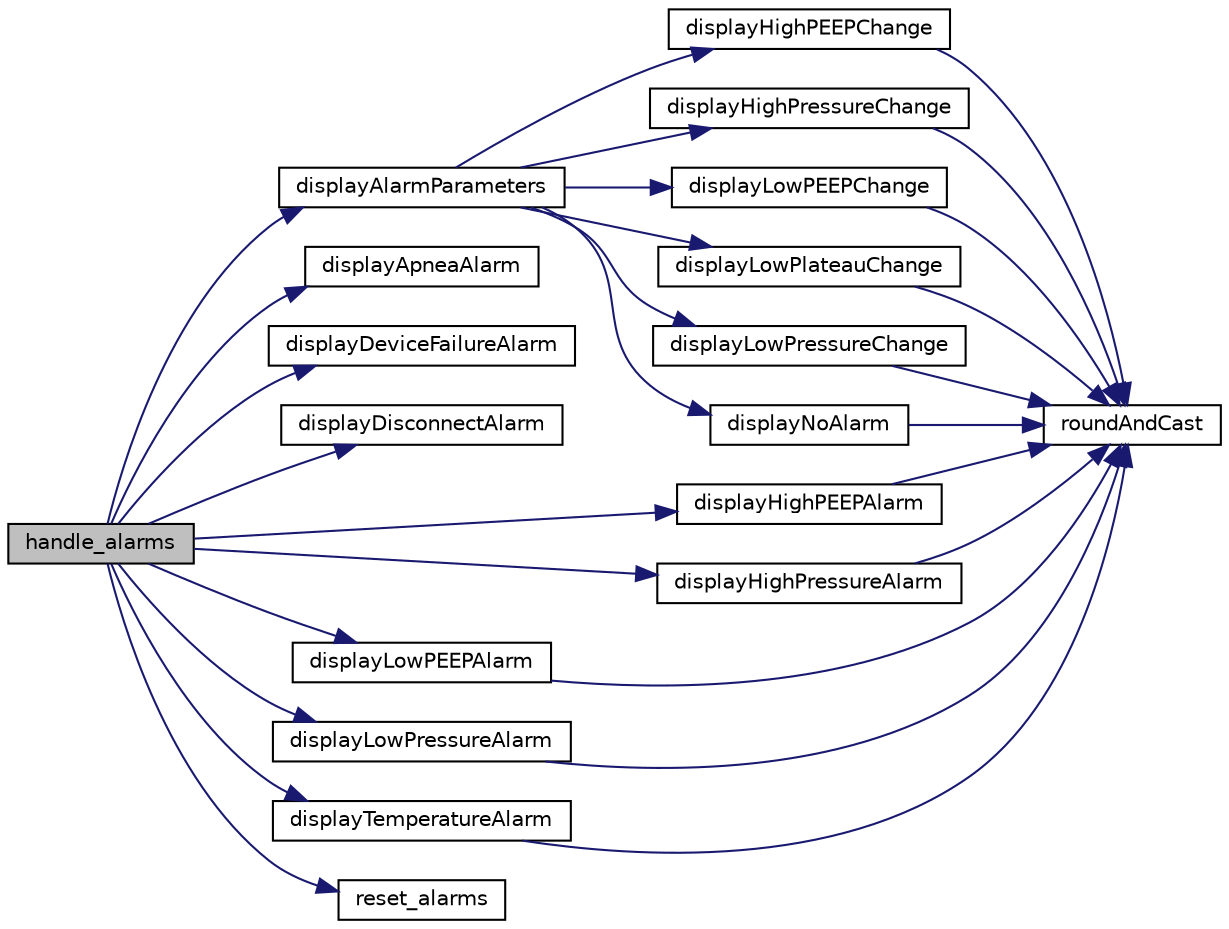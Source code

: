digraph "handle_alarms"
{
 // LATEX_PDF_SIZE
  edge [fontname="Helvetica",fontsize="10",labelfontname="Helvetica",labelfontsize="10"];
  node [fontname="Helvetica",fontsize="10",shape=record];
  rankdir="LR";
  Node1 [label="handle_alarms",height=0.2,width=0.4,color="black", fillcolor="grey75", style="filled", fontcolor="black",tooltip=" "];
  Node1 -> Node2 [color="midnightblue",fontsize="10",style="solid",fontname="Helvetica"];
  Node2 [label="displayAlarmParameters",height=0.2,width=0.4,color="black", fillcolor="white", style="filled",URL="$update_user_parameters_8cpp.html#a22d8161af66e477ca261b6f34a7ac783",tooltip=" "];
  Node2 -> Node3 [color="midnightblue",fontsize="10",style="solid",fontname="Helvetica"];
  Node3 [label="displayHighPEEPChange",height=0.2,width=0.4,color="black", fillcolor="white", style="filled",URL="$_l_c_d_8cpp.html#aef4d7989e9d415fc1e44e35064c0d698",tooltip=" "];
  Node3 -> Node4 [color="midnightblue",fontsize="10",style="solid",fontname="Helvetica"];
  Node4 [label="roundAndCast",height=0.2,width=0.4,color="black", fillcolor="white", style="filled",URL="$_l_c_d_8cpp.html#a186543cef0be5a7aaf40a6fb361aa531",tooltip=" "];
  Node2 -> Node5 [color="midnightblue",fontsize="10",style="solid",fontname="Helvetica"];
  Node5 [label="displayHighPressureChange",height=0.2,width=0.4,color="black", fillcolor="white", style="filled",URL="$_l_c_d_8cpp.html#ac4e40eb93194b288ed07ff8bcc1c9220",tooltip=" "];
  Node5 -> Node4 [color="midnightblue",fontsize="10",style="solid",fontname="Helvetica"];
  Node2 -> Node6 [color="midnightblue",fontsize="10",style="solid",fontname="Helvetica"];
  Node6 [label="displayLowPEEPChange",height=0.2,width=0.4,color="black", fillcolor="white", style="filled",URL="$_l_c_d_8cpp.html#a1a29aebb45c827892c55042f42f929db",tooltip=" "];
  Node6 -> Node4 [color="midnightblue",fontsize="10",style="solid",fontname="Helvetica"];
  Node2 -> Node7 [color="midnightblue",fontsize="10",style="solid",fontname="Helvetica"];
  Node7 [label="displayLowPlateauChange",height=0.2,width=0.4,color="black", fillcolor="white", style="filled",URL="$_l_c_d_8cpp.html#ad6087dc492135066e7be5cb20e74d1a3",tooltip=" "];
  Node7 -> Node4 [color="midnightblue",fontsize="10",style="solid",fontname="Helvetica"];
  Node2 -> Node8 [color="midnightblue",fontsize="10",style="solid",fontname="Helvetica"];
  Node8 [label="displayLowPressureChange",height=0.2,width=0.4,color="black", fillcolor="white", style="filled",URL="$_l_c_d_8cpp.html#afead16f2b67e9121e0b25df67eb35e03",tooltip=" "];
  Node8 -> Node4 [color="midnightblue",fontsize="10",style="solid",fontname="Helvetica"];
  Node2 -> Node9 [color="midnightblue",fontsize="10",style="solid",fontname="Helvetica"];
  Node9 [label="displayNoAlarm",height=0.2,width=0.4,color="black", fillcolor="white", style="filled",URL="$_l_c_d_8cpp.html#abe25f27948a9515f67c00071900dcb7a",tooltip=" "];
  Node9 -> Node4 [color="midnightblue",fontsize="10",style="solid",fontname="Helvetica"];
  Node1 -> Node10 [color="midnightblue",fontsize="10",style="solid",fontname="Helvetica"];
  Node10 [label="displayApneaAlarm",height=0.2,width=0.4,color="black", fillcolor="white", style="filled",URL="$_l_c_d_8cpp.html#a14ab81681380ffa209c4e061ebc760a3",tooltip=" "];
  Node1 -> Node11 [color="midnightblue",fontsize="10",style="solid",fontname="Helvetica"];
  Node11 [label="displayDeviceFailureAlarm",height=0.2,width=0.4,color="black", fillcolor="white", style="filled",URL="$_l_c_d_8cpp.html#afadf609ee92b61d1d8f8d2908854b3d0",tooltip=" "];
  Node1 -> Node12 [color="midnightblue",fontsize="10",style="solid",fontname="Helvetica"];
  Node12 [label="displayDisconnectAlarm",height=0.2,width=0.4,color="black", fillcolor="white", style="filled",URL="$_l_c_d_8cpp.html#a9760d67d8ec54d4e72db33a260e72101",tooltip=" "];
  Node1 -> Node13 [color="midnightblue",fontsize="10",style="solid",fontname="Helvetica"];
  Node13 [label="displayHighPEEPAlarm",height=0.2,width=0.4,color="black", fillcolor="white", style="filled",URL="$_l_c_d_8cpp.html#ace309292bfe4cfb98d1d38040d286aaf",tooltip=" "];
  Node13 -> Node4 [color="midnightblue",fontsize="10",style="solid",fontname="Helvetica"];
  Node1 -> Node14 [color="midnightblue",fontsize="10",style="solid",fontname="Helvetica"];
  Node14 [label="displayHighPressureAlarm",height=0.2,width=0.4,color="black", fillcolor="white", style="filled",URL="$_l_c_d_8cpp.html#aae883be89e18b704e085c2492bf08f31",tooltip=" "];
  Node14 -> Node4 [color="midnightblue",fontsize="10",style="solid",fontname="Helvetica"];
  Node1 -> Node15 [color="midnightblue",fontsize="10",style="solid",fontname="Helvetica"];
  Node15 [label="displayLowPEEPAlarm",height=0.2,width=0.4,color="black", fillcolor="white", style="filled",URL="$_l_c_d_8cpp.html#a6235758a69d89c29ca06ec100474d271",tooltip=" "];
  Node15 -> Node4 [color="midnightblue",fontsize="10",style="solid",fontname="Helvetica"];
  Node1 -> Node16 [color="midnightblue",fontsize="10",style="solid",fontname="Helvetica"];
  Node16 [label="displayLowPressureAlarm",height=0.2,width=0.4,color="black", fillcolor="white", style="filled",URL="$_l_c_d_8cpp.html#a2bab0324c53a65e8f5c6f2256b2d8e85",tooltip=" "];
  Node16 -> Node4 [color="midnightblue",fontsize="10",style="solid",fontname="Helvetica"];
  Node1 -> Node17 [color="midnightblue",fontsize="10",style="solid",fontname="Helvetica"];
  Node17 [label="displayTemperatureAlarm",height=0.2,width=0.4,color="black", fillcolor="white", style="filled",URL="$_l_c_d_8cpp.html#a0e8226271f537171619849b7fa1eb6f3",tooltip=" "];
  Node17 -> Node4 [color="midnightblue",fontsize="10",style="solid",fontname="Helvetica"];
  Node1 -> Node18 [color="midnightblue",fontsize="10",style="solid",fontname="Helvetica"];
  Node18 [label="reset_alarms",height=0.2,width=0.4,color="black", fillcolor="white", style="filled",URL="$alarms_8cpp.html#a06d374d52a95a21932378b1890d1bafc",tooltip=" "];
}
